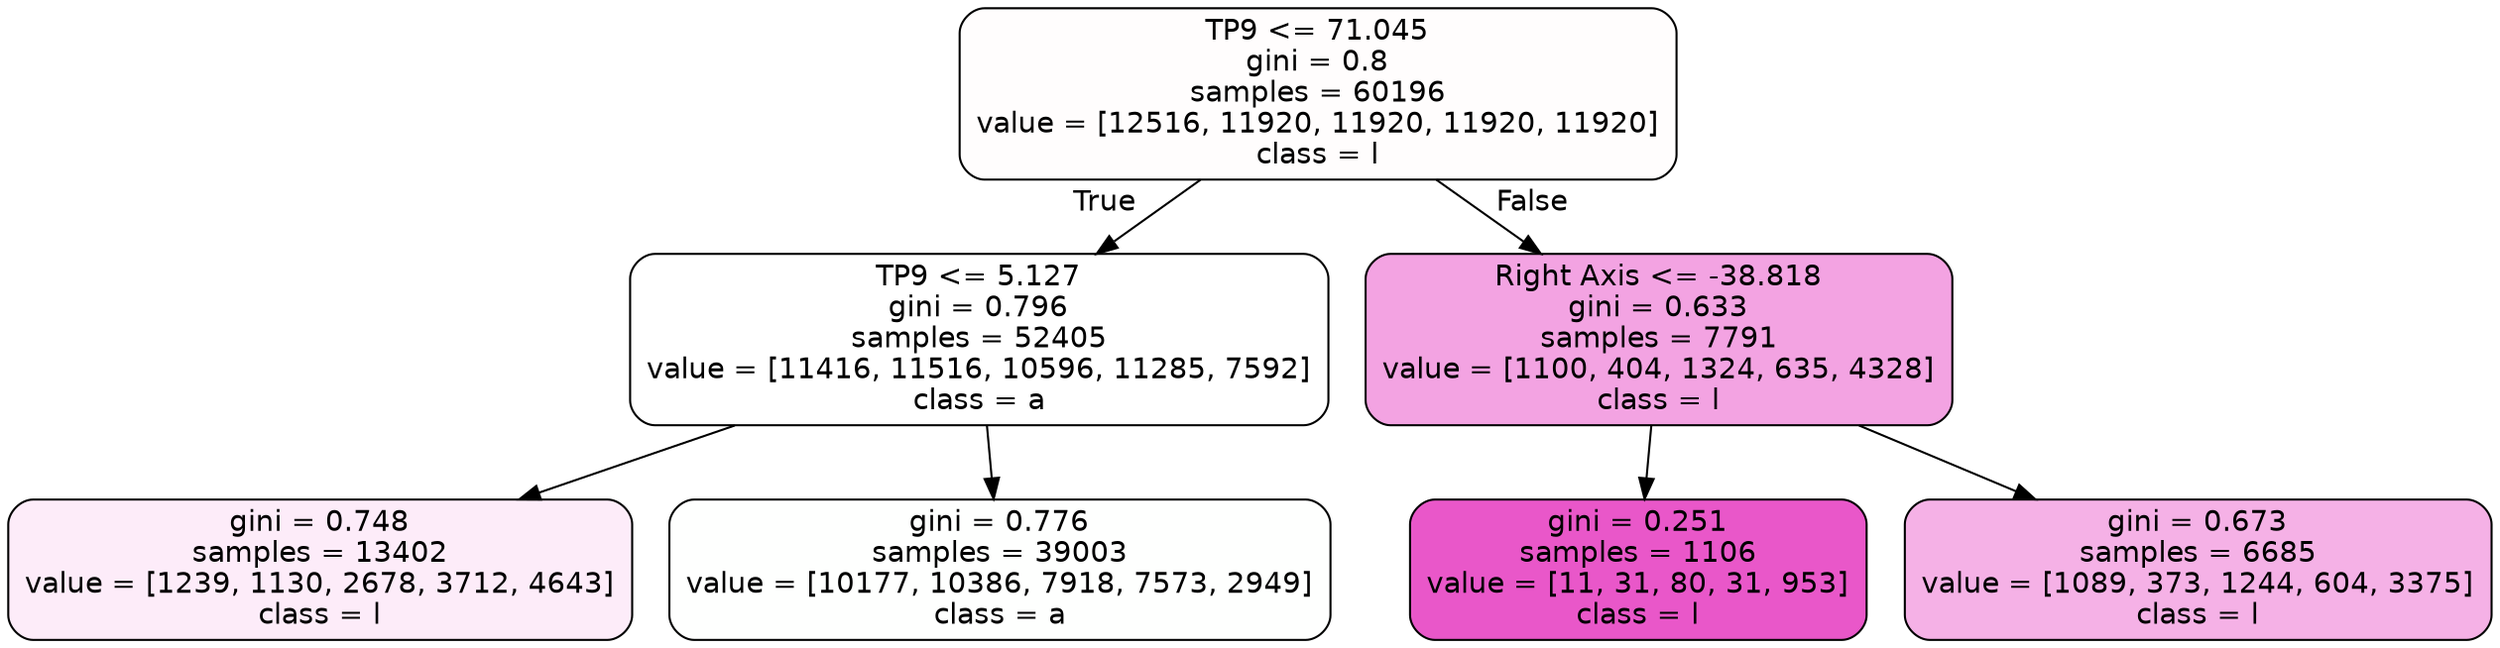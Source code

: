 digraph Tree {
node [shape=box, style="filled, rounded", color="black", fontname=helvetica] ;
edge [fontname=helvetica] ;
0 [label="TP9 <= 71.045\ngini = 0.8\nsamples = 60196\nvalue = [12516, 11920, 11920, 11920, 11920]\nclass = l", fillcolor="#fffdfd"] ;
1 [label="TP9 <= 5.127\ngini = 0.796\nsamples = 52405\nvalue = [11416, 11516, 10596, 11285, 7592]\nclass = a", fillcolor="#ffffff"] ;
0 -> 1 [labeldistance=2.5, labelangle=45, headlabel="True"] ;
2 [label="gini = 0.748\nsamples = 13402\nvalue = [1239, 1130, 2678, 3712, 4643]\nclass = l", fillcolor="#fdecf9"] ;
1 -> 2 ;
3 [label="gini = 0.776\nsamples = 39003\nvalue = [10177, 10386, 7918, 7573, 2949]\nclass = a", fillcolor="#fefffe"] ;
1 -> 3 ;
4 [label="Right Axis <= -38.818\ngini = 0.633\nsamples = 7791\nvalue = [1100, 404, 1324, 635, 4328]\nclass = l", fillcolor="#f3a3e2"] ;
0 -> 4 [labeldistance=2.5, labelangle=-45, headlabel="False"] ;
5 [label="gini = 0.251\nsamples = 1106\nvalue = [11, 31, 80, 31, 953]\nclass = l", fillcolor="#e957c9"] ;
4 -> 5 ;
6 [label="gini = 0.673\nsamples = 6685\nvalue = [1089, 373, 1244, 604, 3375]\nclass = l", fillcolor="#f5b1e6"] ;
4 -> 6 ;
}